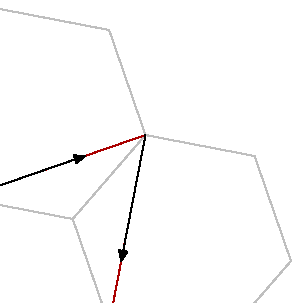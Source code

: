 \documentclass{standalone}
\usepackage{luamplib}
\usepackage{dwmpcode}
\begin{document}
\mplibtextextlabel{enable}
\begin{mplibcode}
beginfig(1);
path h[], snake;
h0 = (for i = 1 upto 6: 40 dir 60i -- endfor cycle) rotated angle (9, -sqrt(3));
for i = 1 upto 6:
    h[i] = h0 shifted (point 0 of h0 - point 2 of h0) rotated 60i;
endfor
snake = point 0 of h3 -- point 1 of h2 -- point 2 of h1 
                      -- point 1 of h6 -- point 2 of h5 -- point 3 of h0 
                      -- point 1 of h4 -- point 0 of h5;

for i=1 upto 6:
    draw subpath (4, 9) of h[i] withcolor 3/4;
endfor

% path usnake; 
%     usnake = snake 
%         shifted - point 0 of h3
%         scaled (1/abs(point 0 of h3 - point 0 of h5));

% def zx(expr a, b) = zscaled (point b of snake - point a of snake) 
%     shifted point a of snake enddef;

% draw usnake zx(1, 0) dashed withdots scaled 1/2 withcolor 2/3 red;
% draw usnake zx(1, 2) dashed withdots scaled 1/2 withcolor 2/3 red;
% draw usnake zx(2, 3) dashed withdots scaled 1/2 withcolor 2/3 red;
% draw usnake zx(3, 4) dashed withdots scaled 1/2 withcolor 2/3 red;
% draw usnake zx(5, 4) dashed withdots scaled 1/2 withcolor 2/3 red;
% draw usnake zx(6, 5) dashed withdots scaled 1/2 withcolor 2/3 red;
% draw usnake zx(6, 7) dashed withdots scaled 1/2 withcolor 2/3 red;


draw 2/3[point 0 of h3, point 0 of h5] -- point 0 of h5 withcolor 1/2;
drawarrow point 0 of h3 -- 2/3[point 0 of h3, point 0 of h5] withcolor 1/2;
draw snake withcolor 2/3 red;
for t=1, 5, 6: 
    drawarrow subpath (t, t-2/3) of snake withcolor \mpcolor{textred};
endfor
for t=1, 2, 3, 6:
    drawarrow subpath (t, t+2/3) of snake withcolor \mpcolor{textred};
endfor

dotlabel.llft("$(0, 0)$", point 0 of h3);
dotlabel.lrt ("$(1, 0)$", point 0 of h5);
endfig;
\end{mplibcode}
\end{document}

